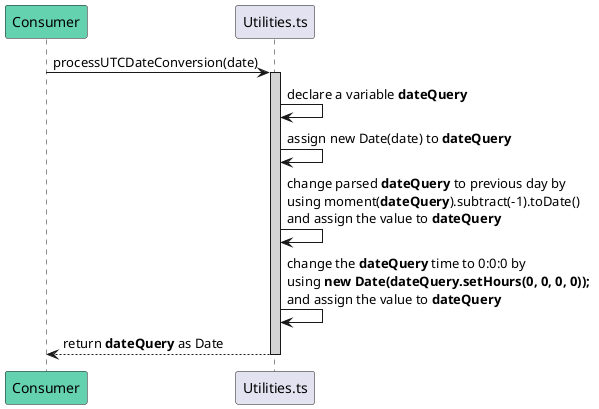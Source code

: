 @startuml Utilities
participant Consumer #64D1AF
participant Utilities.ts

Consumer -> Utilities.ts : processUTCDateConversion(date)
activate Utilities.ts #D3D3D3
    Utilities.ts -> Utilities.ts : declare a variable **dateQuery**
    Utilities.ts -> Utilities.ts : assign new Date(date) to **dateQuery**
    Utilities.ts -> Utilities.ts : change parsed **dateQuery** to previous day by \nusing moment(**dateQuery**).subtract(-1).toDate() \nand assign the value to **dateQuery**
    Utilities.ts -> Utilities.ts : change the **dateQuery** time to 0:0:0 by \nusing **new Date(dateQuery.setHours(0, 0, 0, 0));** \nand assign the value to **dateQuery**
    Consumer <-- Utilities.ts : return **dateQuery** as Date
deactivate Utilities.ts
@enduml
